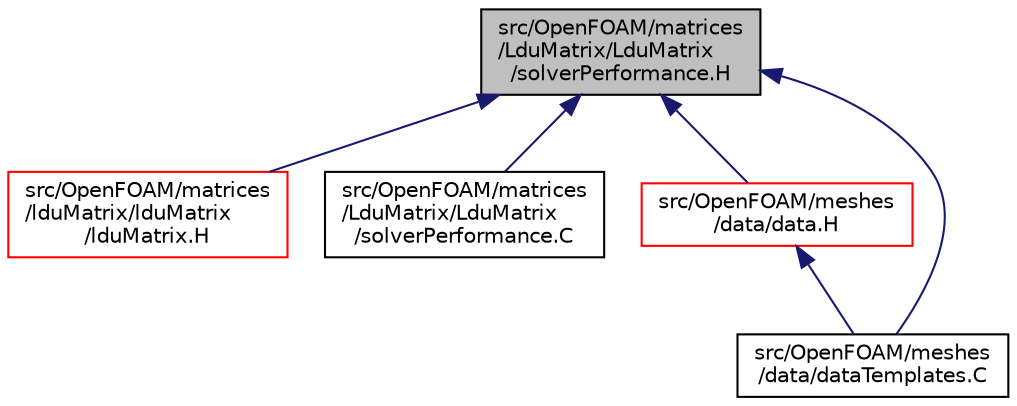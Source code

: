 digraph "src/OpenFOAM/matrices/LduMatrix/LduMatrix/solverPerformance.H"
{
  bgcolor="transparent";
  edge [fontname="Helvetica",fontsize="10",labelfontname="Helvetica",labelfontsize="10"];
  node [fontname="Helvetica",fontsize="10",shape=record];
  Node71 [label="src/OpenFOAM/matrices\l/LduMatrix/LduMatrix\l/solverPerformance.H",height=0.2,width=0.4,color="black", fillcolor="grey75", style="filled", fontcolor="black"];
  Node71 -> Node72 [dir="back",color="midnightblue",fontsize="10",style="solid",fontname="Helvetica"];
  Node72 [label="src/OpenFOAM/matrices\l/lduMatrix/lduMatrix\l/lduMatrix.H",height=0.2,width=0.4,color="red",URL="$a11309.html"];
  Node71 -> Node319 [dir="back",color="midnightblue",fontsize="10",style="solid",fontname="Helvetica"];
  Node319 [label="src/OpenFOAM/matrices\l/LduMatrix/LduMatrix\l/solverPerformance.C",height=0.2,width=0.4,color="black",URL="$a11633.html"];
  Node71 -> Node320 [dir="back",color="midnightblue",fontsize="10",style="solid",fontname="Helvetica"];
  Node320 [label="src/OpenFOAM/meshes\l/data/data.H",height=0.2,width=0.4,color="red",URL="$a11876.html"];
  Node320 -> Node1971 [dir="back",color="midnightblue",fontsize="10",style="solid",fontname="Helvetica"];
  Node1971 [label="src/OpenFOAM/meshes\l/data/dataTemplates.C",height=0.2,width=0.4,color="black",URL="$a11879.html"];
  Node71 -> Node1971 [dir="back",color="midnightblue",fontsize="10",style="solid",fontname="Helvetica"];
}
